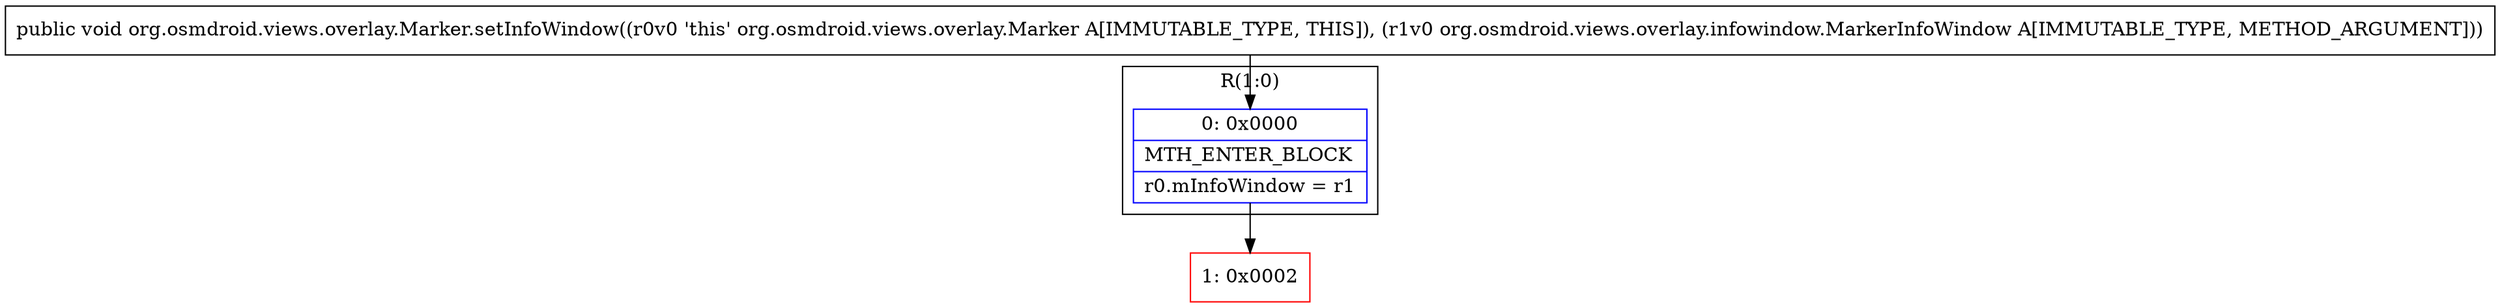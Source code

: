 digraph "CFG fororg.osmdroid.views.overlay.Marker.setInfoWindow(Lorg\/osmdroid\/views\/overlay\/infowindow\/MarkerInfoWindow;)V" {
subgraph cluster_Region_960313524 {
label = "R(1:0)";
node [shape=record,color=blue];
Node_0 [shape=record,label="{0\:\ 0x0000|MTH_ENTER_BLOCK\l|r0.mInfoWindow = r1\l}"];
}
Node_1 [shape=record,color=red,label="{1\:\ 0x0002}"];
MethodNode[shape=record,label="{public void org.osmdroid.views.overlay.Marker.setInfoWindow((r0v0 'this' org.osmdroid.views.overlay.Marker A[IMMUTABLE_TYPE, THIS]), (r1v0 org.osmdroid.views.overlay.infowindow.MarkerInfoWindow A[IMMUTABLE_TYPE, METHOD_ARGUMENT])) }"];
MethodNode -> Node_0;
Node_0 -> Node_1;
}

